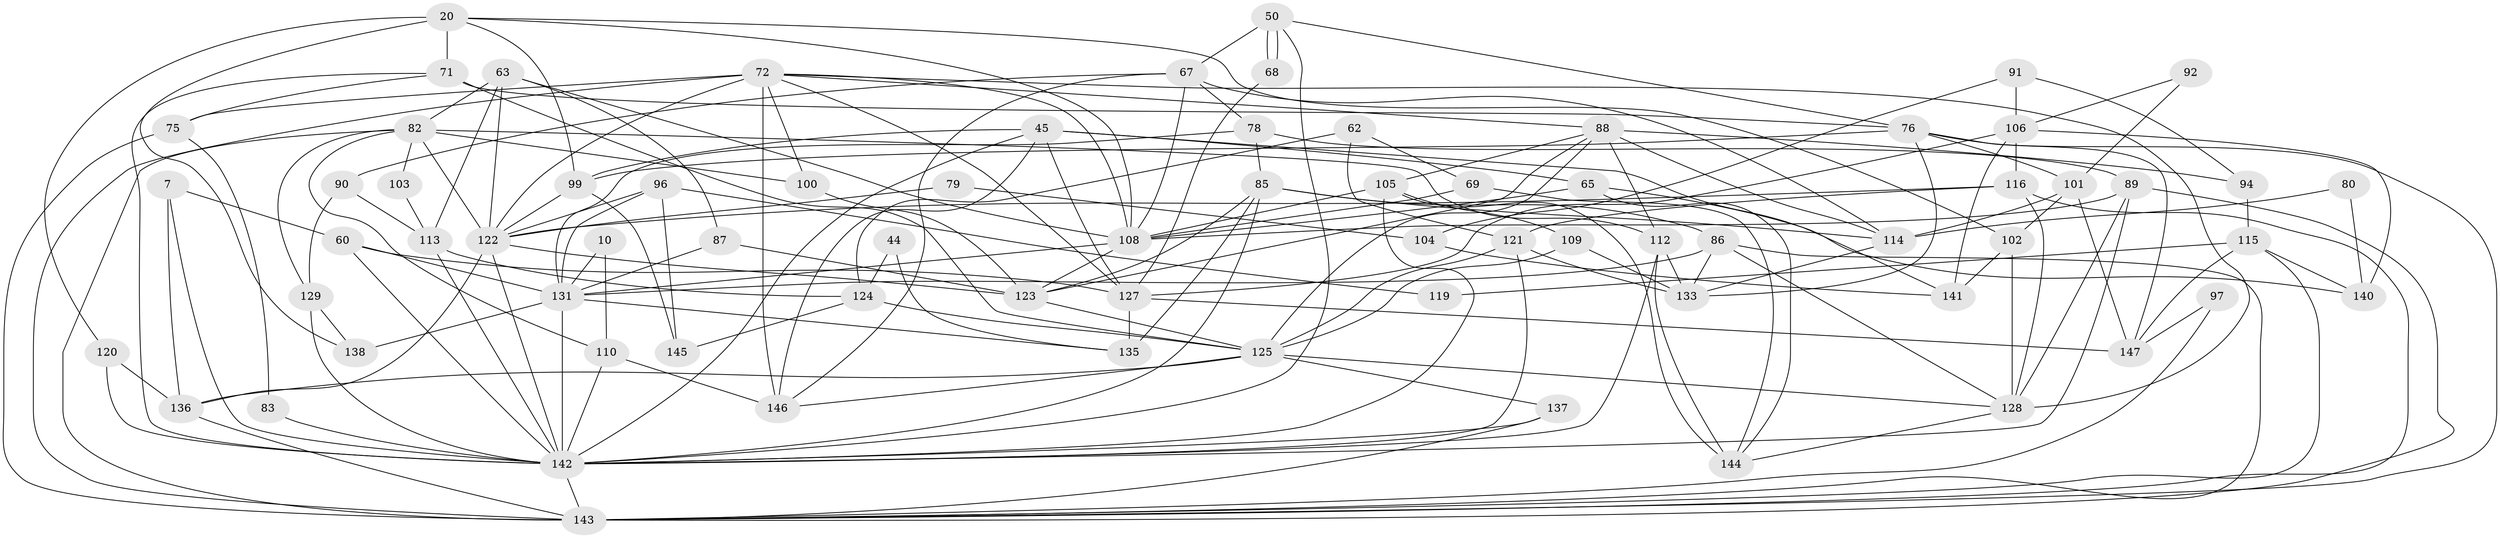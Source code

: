 // original degree distribution, {3: 0.2857142857142857, 4: 0.2925170068027211, 2: 0.11564625850340136, 6: 0.10884353741496598, 5: 0.14965986394557823, 7: 0.04081632653061224, 8: 0.006802721088435374}
// Generated by graph-tools (version 1.1) at 2025/50/03/09/25 04:50:30]
// undirected, 73 vertices, 181 edges
graph export_dot {
graph [start="1"]
  node [color=gray90,style=filled];
  7;
  10;
  20 [super="+4"];
  44;
  45 [super="+39"];
  50 [super="+30"];
  60 [super="+42"];
  62;
  63;
  65 [super="+27+46"];
  67 [super="+25"];
  68;
  69;
  71 [super="+11"];
  72 [super="+19+54+52"];
  75 [super="+29"];
  76 [super="+70+74"];
  78;
  79;
  80;
  82 [super="+26+77"];
  83;
  85 [super="+18"];
  86;
  87;
  88 [super="+66"];
  89 [super="+56"];
  90;
  91;
  92 [super="+48"];
  94;
  96 [super="+47"];
  97;
  99;
  100;
  101;
  102;
  103;
  104;
  105 [super="+13"];
  106 [super="+49"];
  108 [super="+73+2+58"];
  109;
  110;
  112 [super="+61"];
  113 [super="+15"];
  114;
  115;
  116 [super="+32"];
  119;
  120;
  121 [super="+95"];
  122 [super="+40+98"];
  123 [super="+6+23+111+84"];
  124 [super="+21"];
  125 [super="+36+59"];
  127 [super="+35"];
  128 [super="+118"];
  129 [super="+126"];
  131 [super="+24"];
  133;
  135 [super="+130"];
  136 [super="+93+34"];
  137;
  138 [super="+41"];
  140;
  141 [super="+134"];
  142 [super="+17+81+132"];
  143 [super="+43+139"];
  144;
  145;
  146;
  147 [super="+117"];
  7 -- 60 [weight=2];
  7 -- 136 [weight=2];
  7 -- 142 [weight=2];
  10 -- 110;
  10 -- 131;
  20 -- 99;
  20 -- 120;
  20 -- 138;
  20 -- 102;
  20 -- 71 [weight=2];
  20 -- 108;
  44 -- 124;
  44 -- 135;
  45 -- 146;
  45 -- 65;
  45 -- 99;
  45 -- 141;
  45 -- 142;
  45 -- 127;
  50 -- 68;
  50 -- 68;
  50 -- 67;
  50 -- 142;
  50 -- 76;
  60 -- 127;
  60 -- 131;
  60 -- 142;
  62 -- 69;
  62 -- 124 [weight=2];
  62 -- 121;
  63 -- 87;
  63 -- 113 [weight=2];
  63 -- 108;
  63 -- 82;
  63 -- 122;
  65 -- 140 [weight=2];
  65 -- 108 [weight=2];
  65 -- 144;
  67 -- 146;
  67 -- 114;
  67 -- 90;
  67 -- 108;
  67 -- 78;
  68 -- 127;
  69 -- 144;
  69 -- 108;
  71 -- 76;
  71 -- 75;
  71 -- 125;
  71 -- 142;
  72 -- 88;
  72 -- 75 [weight=3];
  72 -- 146 [weight=3];
  72 -- 108 [weight=2];
  72 -- 127;
  72 -- 100;
  72 -- 122 [weight=2];
  72 -- 143 [weight=2];
  72 -- 128;
  75 -- 143;
  75 -- 83;
  76 -- 147;
  76 -- 99;
  76 -- 133;
  76 -- 143;
  76 -- 101;
  78 -- 85 [weight=2];
  78 -- 131 [weight=2];
  78 -- 89;
  79 -- 104;
  79 -- 122;
  80 -- 114;
  80 -- 140;
  82 -- 100;
  82 -- 103;
  82 -- 110;
  82 -- 112 [weight=2];
  82 -- 129 [weight=2];
  82 -- 122;
  82 -- 143;
  83 -- 142;
  85 -- 86;
  85 -- 114;
  85 -- 135;
  85 -- 123;
  85 -- 142;
  86 -- 133;
  86 -- 128;
  86 -- 143;
  86 -- 131;
  87 -- 131;
  87 -- 123;
  88 -- 112 [weight=2];
  88 -- 94;
  88 -- 123;
  88 -- 114;
  88 -- 105;
  88 -- 125;
  89 -- 142;
  89 -- 128;
  89 -- 108;
  89 -- 143;
  90 -- 113;
  90 -- 129;
  91 -- 94;
  91 -- 104;
  91 -- 106;
  92 -- 101 [weight=2];
  92 -- 106;
  94 -- 115;
  96 -- 119;
  96 -- 145;
  96 -- 122;
  96 -- 131;
  97 -- 147;
  97 -- 143;
  99 -- 145;
  99 -- 122;
  100 -- 123;
  101 -- 114;
  101 -- 102;
  101 -- 147 [weight=2];
  102 -- 141 [weight=2];
  102 -- 128;
  103 -- 113;
  104 -- 141;
  105 -- 109;
  105 -- 108;
  105 -- 144;
  105 -- 142;
  106 -- 141;
  106 -- 116 [weight=2];
  106 -- 140;
  106 -- 127;
  108 -- 131;
  108 -- 123;
  109 -- 133;
  109 -- 125;
  110 -- 146;
  110 -- 142;
  112 -- 144;
  112 -- 133;
  112 -- 142 [weight=2];
  113 -- 124;
  113 -- 142;
  114 -- 133;
  115 -- 140;
  115 -- 143;
  115 -- 119;
  115 -- 147;
  116 -- 121;
  116 -- 143;
  116 -- 128 [weight=2];
  116 -- 122;
  120 -- 136;
  120 -- 142;
  121 -- 125;
  121 -- 133;
  121 -- 142 [weight=2];
  122 -- 136;
  122 -- 142 [weight=3];
  122 -- 123 [weight=3];
  123 -- 125;
  124 -- 145;
  124 -- 125;
  125 -- 146;
  125 -- 137 [weight=2];
  125 -- 136 [weight=2];
  125 -- 128;
  127 -- 147 [weight=2];
  127 -- 135 [weight=2];
  128 -- 144;
  129 -- 138 [weight=2];
  129 -- 142 [weight=2];
  131 -- 138;
  131 -- 135;
  131 -- 142;
  136 -- 143 [weight=2];
  137 -- 143;
  137 -- 142;
  142 -- 143;
}

